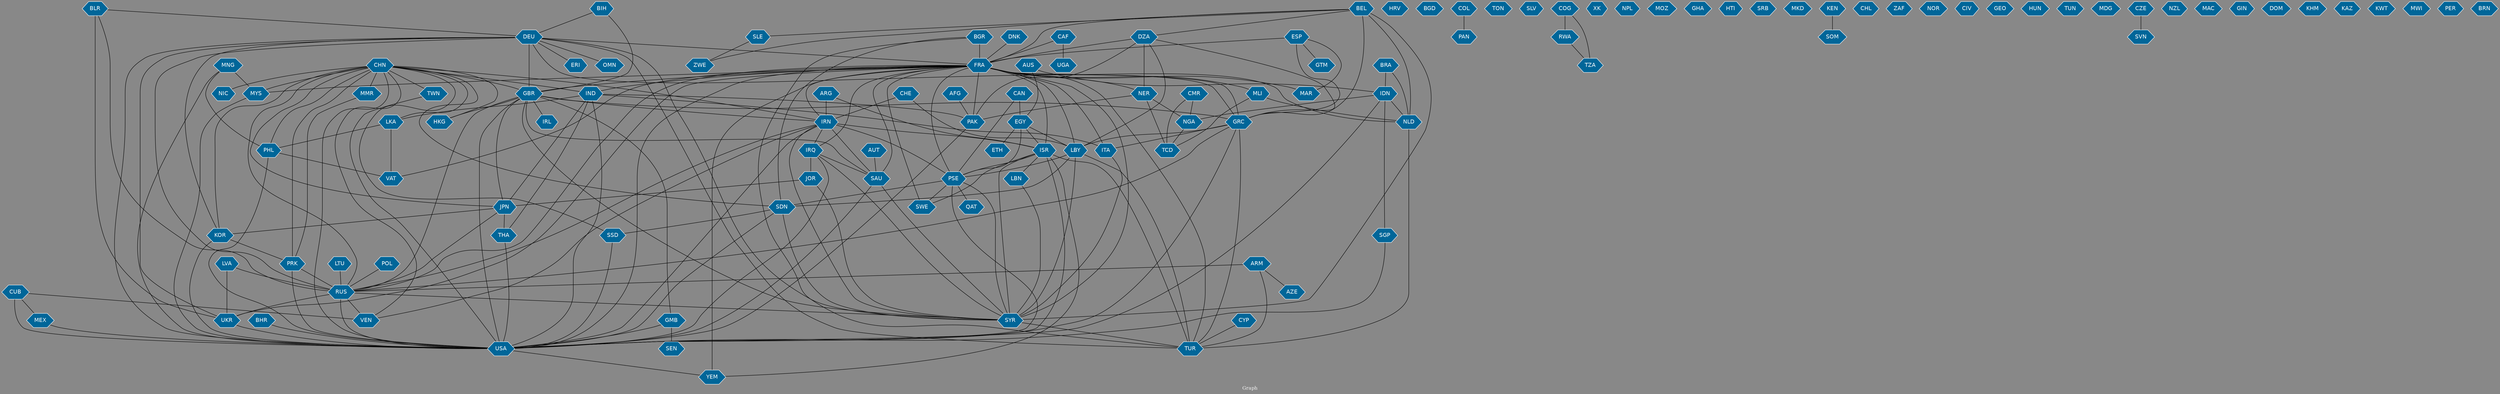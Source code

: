 // Countries together in item graph
graph {
	graph [bgcolor="#888888" fontcolor=white fontsize=12 label="Graph" outputorder=edgesfirst overlap=prism]
	node [color=white fillcolor="#006699" fontcolor=white fontname=Helvetica shape=hexagon style=filled]
	edge [arrowhead=open color=black fontcolor=white fontname=Courier fontsize=12]
		QAT [label=QAT]
		PSE [label=PSE]
		AUS [label=AUS]
		VAT [label=VAT]
		LKA [label=LKA]
		IND [label=IND]
		ITA [label=ITA]
		PRK [label=PRK]
		ISR [label=ISR]
		UKR [label=UKR]
		DEU [label=DEU]
		JPN [label=JPN]
		BGR [label=BGR]
		GRC [label=GRC]
		LBY [label=LBY]
		IDN [label=IDN]
		SGP [label=SGP]
		HRV [label=HRV]
		PAK [label=PAK]
		FRA [label=FRA]
		YEM [label=YEM]
		CUB [label=CUB]
		USA [label=USA]
		IRN [label=IRN]
		SYR [label=SYR]
		TUR [label=TUR]
		IRQ [label=IRQ]
		NGA [label=NGA]
		EGY [label=EGY]
		MEX [label=MEX]
		BEL [label=BEL]
		CHN [label=CHN]
		RUS [label=RUS]
		POL [label=POL]
		ARG [label=ARG]
		GBR [label=GBR]
		DNK [label=DNK]
		THA [label=THA]
		GMB [label=GMB]
		BGD [label=BGD]
		SAU [label=SAU]
		MYS [label=MYS]
		COL [label=COL]
		BIH [label=BIH]
		KOR [label=KOR]
		ZWE [label=ZWE]
		AFG [label=AFG]
		HKG [label=HKG]
		TON [label=TON]
		SLV [label=SLV]
		RWA [label=RWA]
		COG [label=COG]
		ESP [label=ESP]
		NER [label=NER]
		NLD [label=NLD]
		PHL [label=PHL]
		LBN [label=LBN]
		XK [label=XK]
		MLI [label=MLI]
		TWN [label=TWN]
		VEN [label=VEN]
		MAR [label=MAR]
		PAN [label=PAN]
		SWE [label=SWE]
		NPL [label=NPL]
		MMR [label=MMR]
		CAN [label=CAN]
		JOR [label=JOR]
		AZE [label=AZE]
		ETH [label=ETH]
		CHE [label=CHE]
		BLR [label=BLR]
		UGA [label=UGA]
		MOZ [label=MOZ]
		DZA [label=DZA]
		IRL [label=IRL]
		TZA [label=TZA]
		GHA [label=GHA]
		HTI [label=HTI]
		AUT [label=AUT]
		SLE [label=SLE]
		CAF [label=CAF]
		SRB [label=SRB]
		BHR [label=BHR]
		SEN [label=SEN]
		SSD [label=SSD]
		SDN [label=SDN]
		MKD [label=MKD]
		CMR [label=CMR]
		LVA [label=LVA]
		SOM [label=SOM]
		CHL [label=CHL]
		ARM [label=ARM]
		ZAF [label=ZAF]
		BRA [label=BRA]
		KEN [label=KEN]
		NOR [label=NOR]
		MNG [label=MNG]
		CIV [label=CIV]
		ERI [label=ERI]
		GEO [label=GEO]
		HUN [label=HUN]
		TUN [label=TUN]
		LTU [label=LTU]
		MDG [label=MDG]
		SVN [label=SVN]
		CZE [label=CZE]
		NZL [label=NZL]
		MAC [label=MAC]
		TCD [label=TCD]
		GIN [label=GIN]
		DOM [label=DOM]
		GTM [label=GTM]
		KHM [label=KHM]
		CYP [label=CYP]
		OMN [label=OMN]
		KAZ [label=KAZ]
		KWT [label=KWT]
		MWI [label=MWI]
		PER [label=PER]
		NIC [label=NIC]
		BRN [label=BRN]
			LVA -- UKR [weight=3]
			GBR -- IRN [weight=1]
			SYR -- TUR [weight=10]
			FRA -- NLD [weight=2]
			CUB -- MEX [weight=1]
			GRC -- LBY [weight=4]
			FRA -- PSE [weight=3]
			PHL -- VAT [weight=22]
			FRA -- IRN [weight=4]
			CAF -- FRA [weight=2]
			LBY -- SYR [weight=1]
			CMR -- TCD [weight=2]
			LBY -- SDN [weight=1]
			DZA -- NER [weight=1]
			ISR -- TUR [weight=7]
			MNG -- USA [weight=1]
			IND -- JPN [weight=2]
			SLE -- ZWE [weight=1]
			CYP -- TUR [weight=1]
			MYS -- USA [weight=1]
			ARM -- TUR [weight=1]
			FRA -- MAR [weight=4]
			JOR -- SYR [weight=1]
			MLI -- NLD [weight=2]
			FRA -- IND [weight=2]
			DEU -- GBR [weight=3]
			PHL -- USA [weight=3]
			AFG -- PAK [weight=4]
			DEU -- ERI [weight=1]
			CAN -- PSE [weight=1]
			SAU -- SYR [weight=1]
			BEL -- GRC [weight=6]
			IRN -- ISR [weight=5]
			BEL -- FRA [weight=2]
			CHN -- PRK [weight=4]
			COG -- RWA [weight=7]
			FRA -- YEM [weight=13]
			SDN -- SSD [weight=6]
			USA -- YEM [weight=1]
			GBR -- GRC [weight=1]
			FRA -- MLI [weight=1]
			LBY -- TUR [weight=3]
			PRK -- USA [weight=7]
			DEU -- SYR [weight=6]
			GBR -- JPN [weight=1]
			CHN -- SDN [weight=1]
			BEL -- ZWE [weight=1]
			ISR -- LBN [weight=16]
			IRN -- SYR [weight=1]
			CAF -- UGA [weight=1]
			GMB -- SEN [weight=1]
			PSE -- SWE [weight=1]
			IDN -- USA [weight=1]
			DZA -- PAK [weight=1]
			KOR -- PRK [weight=6]
			AUS -- EGY [weight=1]
			DEU -- RUS [weight=7]
			KOR -- USA [weight=4]
			CHN -- USA [weight=3]
			JPN -- THA [weight=1]
			GRC -- TUR [weight=1]
			BIH -- DEU [weight=1]
			EGY -- PSE [weight=5]
			ARM -- RUS [weight=2]
			EGY -- ETH [weight=5]
			LVA -- RUS [weight=4]
			RUS -- SYR [weight=9]
			EGY -- ISR [weight=1]
			BLR -- RUS [weight=3]
			IND -- USA [weight=5]
			ARG -- IRN [weight=7]
			CHN -- IND [weight=2]
			BGR -- SDN [weight=1]
			GBR -- HKG [weight=2]
			CHN -- TWN [weight=6]
			MLI -- TCD [weight=1]
			NLD -- TUR [weight=3]
			GBR -- GMB [weight=1]
			THA -- USA [weight=1]
			DZA -- FRA [weight=4]
			CHE -- LBY [weight=6]
			ARM -- AZE [weight=1]
			BLR -- UKR [weight=6]
			ISR -- YEM [weight=1]
			FRA -- SAU [weight=1]
			IND -- THA [weight=1]
			GBR -- IRL [weight=2]
			CHN -- JPN [weight=9]
			CHN -- VEN [weight=1]
			LBN -- SYR [weight=7]
			UKR -- USA [weight=1]
			PSE -- USA [weight=1]
			IRQ -- SAU [weight=6]
			IRQ -- SYR [weight=10]
			CZE -- SVN [weight=1]
			DEU -- GRC [weight=4]
			PSE -- SDN [weight=1]
			GBR -- RUS [weight=4]
			MNG -- PHL [weight=1]
			BRA -- NLD [weight=2]
			IDN -- SGP [weight=1]
			SGP -- USA [weight=1]
			LKA -- VAT [weight=19]
			IRN -- PSE [weight=1]
			PSE -- QAT [weight=2]
			AUS -- IDN [weight=2]
			SDN -- SYR [weight=1]
			CHN -- NIC [weight=1]
			GBR -- SYR [weight=1]
			CMR -- NGA [weight=1]
			ISR -- SWE [weight=1]
			BGR -- TUR [weight=1]
			GRC -- RUS [weight=4]
			IRN -- RUS [weight=3]
			FRA -- USA [weight=12]
			DEU -- FRA [weight=8]
			ISR -- PSE [weight=18]
			IND -- PAK [weight=6]
			CAN -- EGY [weight=2]
			FRA -- GBR [weight=3]
			PAK -- USA [weight=1]
			BIH -- GBR [weight=1]
			IRN -- IRQ [weight=1]
			GRC -- ITA [weight=1]
			CHN -- LKA [weight=2]
			GMB -- USA [weight=2]
			ESP -- FRA [weight=5]
			ITA -- SYR [weight=1]
			GBR -- SAU [weight=1]
			MMR -- PRK [weight=1]
			ISR -- USA [weight=2]
			RWA -- TZA [weight=1]
			TWN -- USA [weight=2]
			IND -- LKA [weight=2]
			CHN -- MMR [weight=5]
			CHE -- IRN [weight=2]
			NGA -- TCD [weight=1]
			DZA -- LBY [weight=1]
			FRA -- SYR [weight=9]
			MEX -- USA [weight=3]
			IRN -- VEN [weight=1]
			IRQ -- JOR [weight=1]
			CHN -- SSD [weight=1]
			SSD -- USA [weight=1]
			COG -- TZA [weight=2]
			ARG -- ISR [weight=1]
			RUS -- UKR [weight=36]
			FRA -- SWE [weight=1]
			FRA -- RUS [weight=2]
			IRN -- USA [weight=4]
			GRC -- USA [weight=1]
			IDN -- NGA [weight=1]
			IRN -- SAU [weight=2]
			JOR -- JPN [weight=9]
			KEN -- SOM [weight=1]
			POL -- RUS [weight=1]
			EGY -- LBY [weight=1]
			FRA -- MYS [weight=2]
			CHN -- KOR [weight=1]
			IDN -- NLD [weight=2]
			GBR -- USA [weight=8]
			BEL -- NLD [weight=2]
			SDN -- USA [weight=1]
			FRA -- PAK [weight=4]
			FRA -- GRC [weight=4]
			CUB -- VEN [weight=1]
			ESP -- GRC [weight=4]
			FRA -- ITA [weight=2]
			DEU -- UKR [weight=13]
			BGR -- FRA [weight=6]
			RUS -- VEN [weight=3]
			IND -- ITA [weight=1]
			LTU -- RUS [weight=1]
			ISR -- SYR [weight=8]
			CHN -- GBR [weight=2]
			DEU -- KOR [weight=1]
			IRQ -- USA [weight=1]
			MNG -- MYS [weight=2]
			PSE -- SYR [weight=3]
			NER -- NGA [weight=1]
			FRA -- IRQ [weight=2]
			JPN -- KOR [weight=1]
			FRA -- VAT [weight=1]
			FRA -- UKR [weight=4]
			FRA -- TUR [weight=12]
			AUT -- SAU [weight=1]
			COL -- PAN [weight=1]
			BRA -- IDN [weight=3]
			NER -- PAK [weight=1]
			BEL -- SYR [weight=3]
			CHN -- IRN [weight=1]
			DEU -- TUR [weight=2]
			LKA -- PHL [weight=1]
			BLR -- DEU [weight=1]
			CHN -- PHL [weight=1]
			CHN -- RUS [weight=1]
			RUS -- USA [weight=4]
			BEL -- DZA [weight=2]
			JPN -- RUS [weight=1]
			DEU -- USA [weight=1]
			CUB -- USA [weight=7]
			DNK -- FRA [weight=1]
			FRA -- NER [weight=2]
			ESP -- MAR [weight=1]
			CHN -- MYS [weight=1]
			DZA -- GRC [weight=2]
			DEU -- OMN [weight=1]
			FRA -- ISR [weight=11]
			PRK -- RUS [weight=1]
			ESP -- GTM [weight=1]
			BHR -- USA [weight=1]
			BEL -- SLE [weight=1]
			LBY -- PSE [weight=1]
			FRA -- LBY [weight=1]
			NER -- TCD [weight=1]
			CHN -- HKG [weight=4]
			SAU -- USA [weight=1]
}